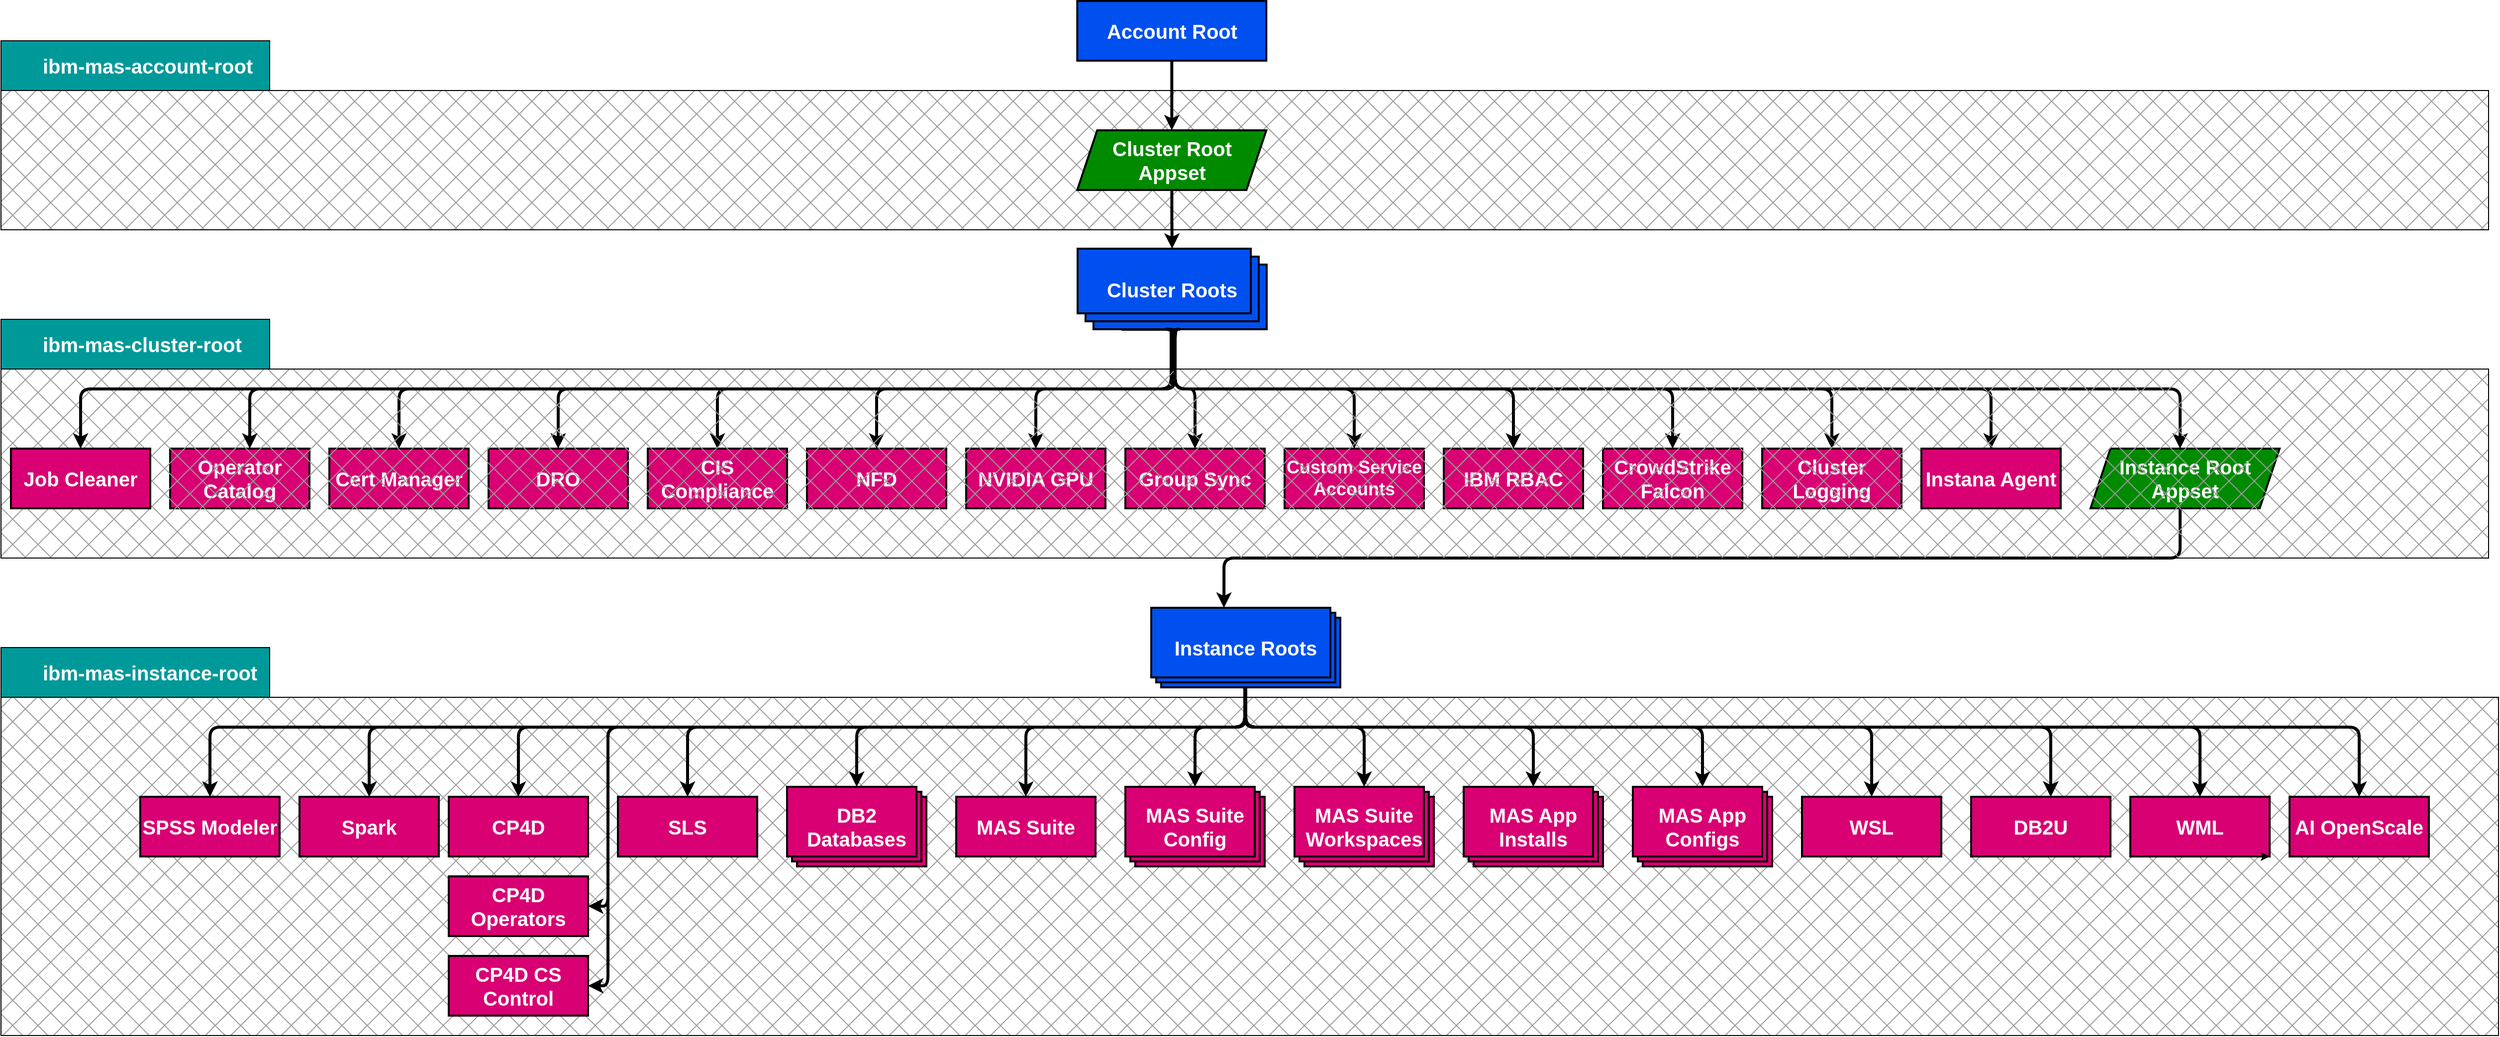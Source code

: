 <mxfile>
    <diagram id="ml8bYYsEtUAZJTW_Lftc" name="Page-1">
        <mxGraphModel dx="2625" dy="1191" grid="1" gridSize="10" guides="0" tooltips="1" connect="1" arrows="1" fold="1" page="0" pageScale="1" pageWidth="827" pageHeight="1169" background="#ffffff" math="0" shadow="0">
            <root>
                <mxCell id="0"/>
                <mxCell id="1" parent="0"/>
                <mxCell id="151" value="" style="rounded=0;whiteSpace=wrap;html=1;strokeColor=#000000;strokeWidth=1;fontSize=20;fillColor=#9C9C9C;fillStyle=cross-hatch;" parent="1" vertex="1">
                    <mxGeometry x="-450" y="750" width="2510" height="340" as="geometry"/>
                </mxCell>
                <mxCell id="160" value="" style="rounded=0;whiteSpace=wrap;html=1;strokeColor=#000000;strokeWidth=1;fontSize=20;fillColor=#9C9C9C;fillStyle=cross-hatch;" parent="1" vertex="1">
                    <mxGeometry x="-450" y="140" width="2500" height="140" as="geometry"/>
                </mxCell>
                <mxCell id="117" style="edgeStyle=orthogonalEdgeStyle;html=1;strokeWidth=3;orthogonal=1;strokeColor=#000000;" parent="1" source="2" target="3" edge="1">
                    <mxGeometry relative="1" as="geometry"/>
                </mxCell>
                <mxCell id="2" value="Account Root" style="rounded=0;whiteSpace=wrap;html=1;fillColor=#0050ef;fontColor=#ffffff;strokeColor=#000000;fontStyle=1;fontSize=20;strokeWidth=2;align=center;spacing=0;" parent="1" vertex="1">
                    <mxGeometry x="631.662" y="50" width="190" height="60" as="geometry"/>
                </mxCell>
                <mxCell id="116" style="edgeStyle=orthogonalEdgeStyle;html=1;strokeWidth=3;orthogonal=1;strokeColor=#000000;" parent="1" source="3" target="107" edge="1">
                    <mxGeometry relative="1" as="geometry"/>
                </mxCell>
                <mxCell id="3" value="Cluster Root Appset" style="shape=parallelogram;perimeter=parallelogramPerimeter;whiteSpace=wrap;html=1;fixedSize=1;fillColor=#008a00;fontColor=#ffffff;strokeColor=#000000;fontStyle=1;fontSize=20;strokeWidth=2;align=center;spacing=0;" parent="1" vertex="1">
                    <mxGeometry x="631.662" y="180" width="190" height="60" as="geometry"/>
                </mxCell>
                <mxCell id="134" style="edgeStyle=orthogonalEdgeStyle;html=1;strokeWidth=3;orthogonal=1;strokeColor=#000000;" parent="1" source="5" edge="1">
                    <mxGeometry relative="1" as="geometry">
                        <Array as="points">
                            <mxPoint x="1740" y="610"/>
                            <mxPoint x="779" y="610"/>
                        </Array>
                        <mxPoint x="779.067" y="660" as="targetPoint"/>
                    </mxGeometry>
                </mxCell>
                <mxCell id="5" value="Instance Root Appset" style="shape=parallelogram;perimeter=parallelogramPerimeter;whiteSpace=wrap;html=1;fixedSize=1;fillColor=#008a00;fontColor=#ffffff;strokeColor=#000000;fontStyle=1;fontSize=20;strokeWidth=2;align=center;spacing=0;" parent="1" vertex="1">
                    <mxGeometry x="1650" y="500" width="190" height="60" as="geometry"/>
                </mxCell>
                <mxCell id="11" value="Operator Catalog" style="rounded=0;whiteSpace=wrap;html=1;fillColor=#d80073;strokeColor=#000000;fontColor=#ffffff;fontStyle=1;fontSize=20;strokeWidth=2;align=center;spacing=0;" parent="1" vertex="1">
                    <mxGeometry x="-280" y="500" width="140" height="60" as="geometry"/>
                </mxCell>
                <mxCell id="13" value="Cert Manager" style="rounded=0;whiteSpace=wrap;html=1;fillColor=#d80073;strokeColor=#000000;fontColor=#ffffff;fontStyle=1;fontSize=20;strokeWidth=2;align=center;spacing=0;" parent="1" vertex="1">
                    <mxGeometry x="-120" y="500" width="140" height="60" as="geometry"/>
                </mxCell>
                <mxCell id="14" value="DRO" style="rounded=0;whiteSpace=wrap;html=1;fillColor=#d80073;strokeColor=#000000;fontColor=#ffffff;fontStyle=1;fontSize=20;strokeWidth=2;align=center;spacing=0;" parent="1" vertex="1">
                    <mxGeometry x="40" y="500" width="140" height="60" as="geometry"/>
                </mxCell>
                <mxCell id="15" value="CIS Compliance" style="rounded=0;whiteSpace=wrap;html=1;fillColor=#d80073;strokeColor=#000000;fontColor=#ffffff;fontStyle=1;fontSize=20;strokeWidth=2;align=center;spacing=0;" parent="1" vertex="1">
                    <mxGeometry x="200" y="500" width="140" height="60" as="geometry"/>
                </mxCell>
                <mxCell id="16" value="NFD" style="rounded=0;whiteSpace=wrap;html=1;fillColor=#d80073;strokeColor=#000000;fontColor=#ffffff;fontStyle=1;fontSize=20;strokeWidth=2;align=center;spacing=0;" parent="1" vertex="1">
                    <mxGeometry x="360" y="500" width="140" height="60" as="geometry"/>
                </mxCell>
                <mxCell id="17" value="DB2U" style="rounded=0;whiteSpace=wrap;html=1;fillColor=#d80073;strokeColor=#000000;fontColor=#ffffff;fontStyle=1;fontSize=20;strokeWidth=2;align=center;spacing=0;" parent="1" vertex="1">
                    <mxGeometry x="1530" y="850" width="140" height="60" as="geometry"/>
                </mxCell>
                <mxCell id="26" value="MAS Suite" style="rounded=0;whiteSpace=wrap;html=1;fillColor=#d80073;strokeColor=#000000;fontColor=#ffffff;fontStyle=1;fontSize=20;strokeWidth=2;align=center;spacing=0;" parent="1" vertex="1">
                    <mxGeometry x="510" y="850" width="140" height="60" as="geometry"/>
                </mxCell>
                <mxCell id="34" value="SLS" style="rounded=0;whiteSpace=wrap;html=1;fillColor=#d80073;strokeColor=#000000;fontColor=#ffffff;fontStyle=1;fontSize=20;strokeWidth=2;align=center;spacing=0;" parent="1" vertex="1">
                    <mxGeometry x="170" y="850" width="140" height="60" as="geometry"/>
                </mxCell>
                <mxCell id="50" value="CP4D" style="rounded=0;whiteSpace=wrap;html=1;fillColor=#d80073;strokeColor=#000000;fontColor=#ffffff;fontStyle=1;fontSize=20;strokeWidth=2;align=center;spacing=0;" parent="1" vertex="1">
                    <mxGeometry y="850" width="140" height="60" as="geometry"/>
                </mxCell>
                <mxCell id="118" style="edgeStyle=orthogonalEdgeStyle;html=1;strokeWidth=3;orthogonal=1;strokeColor=#000000;" parent="1" edge="1">
                    <mxGeometry relative="1" as="geometry">
                        <Array as="points">
                            <mxPoint x="730" y="380"/>
                            <mxPoint x="730" y="440"/>
                            <mxPoint x="-50" y="440"/>
                        </Array>
                        <mxPoint x="676.0" y="380" as="sourcePoint"/>
                        <mxPoint x="-50" y="500" as="targetPoint"/>
                    </mxGeometry>
                </mxCell>
                <mxCell id="119" style="edgeStyle=orthogonalEdgeStyle;html=1;strokeWidth=3;orthogonal=1;strokeColor=#000000;entryX=0.5;entryY=0;entryDx=0;entryDy=0;" parent="1" source="107" target="14" edge="1">
                    <mxGeometry relative="1" as="geometry">
                        <Array as="points">
                            <mxPoint x="726" y="440"/>
                            <mxPoint x="110" y="440"/>
                        </Array>
                    </mxGeometry>
                </mxCell>
                <mxCell id="120" style="edgeStyle=orthogonalEdgeStyle;html=1;strokeWidth=3;orthogonal=1;strokeColor=#000000;entryX=0.5;entryY=0;entryDx=0;entryDy=0;" parent="1" source="107" target="15" edge="1">
                    <mxGeometry relative="1" as="geometry">
                        <Array as="points">
                            <mxPoint x="726" y="440"/>
                            <mxPoint x="270" y="440"/>
                        </Array>
                    </mxGeometry>
                </mxCell>
                <mxCell id="121" style="edgeStyle=orthogonalEdgeStyle;html=1;strokeWidth=3;orthogonal=1;strokeColor=#000000;entryX=0.5;entryY=0;entryDx=0;entryDy=0;" parent="1" source="107" target="16" edge="1">
                    <mxGeometry relative="1" as="geometry">
                        <Array as="points">
                            <mxPoint x="727" y="440"/>
                            <mxPoint x="430" y="440"/>
                        </Array>
                    </mxGeometry>
                </mxCell>
                <mxCell id="122" style="edgeStyle=orthogonalEdgeStyle;html=1;strokeWidth=3;orthogonal=1;strokeColor=#000000;entryX=0.5;entryY=0;entryDx=0;entryDy=0;" parent="1" source="107" target="WCPXIc9LmJP7Mr7B8AD5-181" edge="1">
                    <mxGeometry relative="1" as="geometry">
                        <Array as="points">
                            <mxPoint x="726" y="440"/>
                            <mxPoint x="590" y="440"/>
                        </Array>
                    </mxGeometry>
                </mxCell>
                <mxCell id="124" style="edgeStyle=orthogonalEdgeStyle;html=1;strokeWidth=3;orthogonal=1;strokeColor=#000000;" parent="1" target="5" edge="1">
                    <mxGeometry relative="1" as="geometry">
                        <Array as="points">
                            <mxPoint x="730" y="379"/>
                            <mxPoint x="730" y="440"/>
                            <mxPoint x="1740" y="440"/>
                        </Array>
                        <mxPoint x="704" y="379" as="sourcePoint"/>
                    </mxGeometry>
                </mxCell>
                <mxCell id="107" value="&lt;span style=&quot;color: rgb(255, 255, 255); font-family: Helvetica; font-size: 20px; font-style: normal; font-variant-ligatures: normal; font-variant-caps: normal; letter-spacing: normal; orphans: 2; text-indent: 0px; text-transform: none; widows: 2; word-spacing: 0px; -webkit-text-stroke-width: 0px; text-decoration-thickness: initial; text-decoration-style: initial; text-decoration-color: initial; float: none; display: inline !important;&quot;&gt;Cluster Roots&lt;/span&gt;" style="verticalLabelPosition=middle;verticalAlign=middle;html=1;shape=mxgraph.basic.layered_rect;dx=15.94;outlineConnect=0;fillColor=#0050ef;fontColor=#ffffff;strokeColor=#000000;labelPosition=center;align=center;labelBackgroundColor=none;whiteSpace=wrap;horizontal=1;fontStyle=1;fontSize=20;strokeWidth=2;spacing=0;" parent="1" vertex="1">
                    <mxGeometry x="632" y="299" width="190" height="81" as="geometry"/>
                </mxCell>
                <mxCell id="136" style="edgeStyle=orthogonalEdgeStyle;html=1;strokeWidth=3;orthogonal=1;strokeColor=#000000;" parent="1" source="125" target="34" edge="1">
                    <mxGeometry relative="1" as="geometry">
                        <Array as="points">
                            <mxPoint x="801" y="780"/>
                            <mxPoint x="240" y="780"/>
                        </Array>
                    </mxGeometry>
                </mxCell>
                <mxCell id="137" style="edgeStyle=orthogonalEdgeStyle;html=1;strokeWidth=3;orthogonal=1;strokeColor=#000000;" parent="1" source="125" target="129" edge="1">
                    <mxGeometry relative="1" as="geometry">
                        <Array as="points">
                            <mxPoint x="801" y="780"/>
                            <mxPoint x="410" y="780"/>
                        </Array>
                    </mxGeometry>
                </mxCell>
                <mxCell id="138" style="edgeStyle=orthogonalEdgeStyle;html=1;strokeWidth=3;orthogonal=1;strokeColor=#000000;" parent="1" source="125" target="26" edge="1">
                    <mxGeometry relative="1" as="geometry">
                        <Array as="points">
                            <mxPoint x="801" y="780"/>
                            <mxPoint x="580" y="780"/>
                        </Array>
                    </mxGeometry>
                </mxCell>
                <mxCell id="139" style="edgeStyle=orthogonalEdgeStyle;html=1;strokeWidth=3;orthogonal=1;strokeColor=#000000;" parent="1" source="125" target="130" edge="1">
                    <mxGeometry relative="1" as="geometry">
                        <Array as="points">
                            <mxPoint x="801" y="780"/>
                            <mxPoint x="750" y="780"/>
                        </Array>
                    </mxGeometry>
                </mxCell>
                <mxCell id="140" style="edgeStyle=orthogonalEdgeStyle;html=1;strokeWidth=3;orthogonal=1;strokeColor=#000000;" parent="1" source="125" target="131" edge="1">
                    <mxGeometry relative="1" as="geometry">
                        <Array as="points">
                            <mxPoint x="801" y="780"/>
                            <mxPoint x="920" y="780"/>
                        </Array>
                    </mxGeometry>
                </mxCell>
                <mxCell id="141" style="edgeStyle=orthogonalEdgeStyle;html=1;strokeWidth=3;orthogonal=1;strokeColor=#000000;" parent="1" source="125" target="132" edge="1">
                    <mxGeometry relative="1" as="geometry">
                        <Array as="points">
                            <mxPoint x="801" y="780"/>
                            <mxPoint x="1090" y="780"/>
                        </Array>
                    </mxGeometry>
                </mxCell>
                <mxCell id="142" style="edgeStyle=orthogonalEdgeStyle;html=1;strokeWidth=3;orthogonal=1;strokeColor=#000000;" parent="1" source="125" target="133" edge="1">
                    <mxGeometry relative="1" as="geometry">
                        <Array as="points">
                            <mxPoint x="801" y="780"/>
                            <mxPoint x="1260" y="780"/>
                        </Array>
                    </mxGeometry>
                </mxCell>
                <mxCell id="145" style="edgeStyle=orthogonalEdgeStyle;html=1;strokeColor=#000000;strokeWidth=3;fontSize=20;orthogonal=1;" parent="1" source="125" target="143" edge="1">
                    <mxGeometry relative="1" as="geometry">
                        <Array as="points">
                            <mxPoint x="801" y="780"/>
                            <mxPoint x="1430" y="780"/>
                        </Array>
                    </mxGeometry>
                </mxCell>
                <mxCell id="WCPXIc9LmJP7Mr7B8AD5-185" style="edgeStyle=orthogonalEdgeStyle;rounded=1;orthogonalLoop=1;jettySize=auto;html=1;entryX=1;entryY=0.5;entryDx=0;entryDy=0;strokeWidth=3;curved=0;" parent="1" target="WCPXIc9LmJP7Mr7B8AD5-183" edge="1">
                    <mxGeometry relative="1" as="geometry">
                        <Array as="points">
                            <mxPoint x="800" y="740"/>
                            <mxPoint x="800" y="780"/>
                            <mxPoint x="160" y="780"/>
                            <mxPoint x="160" y="960"/>
                        </Array>
                        <mxPoint x="800" y="740" as="sourcePoint"/>
                    </mxGeometry>
                </mxCell>
                <mxCell id="WCPXIc9LmJP7Mr7B8AD5-186" style="edgeStyle=orthogonalEdgeStyle;rounded=1;orthogonalLoop=1;jettySize=auto;html=1;entryX=1;entryY=0.5;entryDx=0;entryDy=0;strokeWidth=3;curved=0;" parent="1" source="125" target="WCPXIc9LmJP7Mr7B8AD5-184" edge="1">
                    <mxGeometry relative="1" as="geometry">
                        <Array as="points">
                            <mxPoint x="800" y="780"/>
                            <mxPoint x="160" y="780"/>
                            <mxPoint x="160" y="1040"/>
                        </Array>
                    </mxGeometry>
                </mxCell>
                <mxCell id="125" value="Instance Roots" style="verticalLabelPosition=middle;verticalAlign=middle;html=1;shape=mxgraph.basic.layered_rect;dx=10;outlineConnect=0;fillColor=#0050ef;fontColor=#ffffff;strokeColor=#000000;labelPosition=center;align=center;labelBackgroundColor=none;whiteSpace=wrap;horizontal=1;fontStyle=1;fontSize=20;strokeWidth=2;spacing=0;" parent="1" vertex="1">
                    <mxGeometry x="706" y="660" width="190" height="80" as="geometry"/>
                </mxCell>
                <mxCell id="129" value="DB2 Databases" style="verticalLabelPosition=middle;verticalAlign=middle;html=1;shape=mxgraph.basic.layered_rect;dx=10;outlineConnect=0;fillColor=#d80073;fontColor=#ffffff;strokeColor=#000000;labelPosition=center;align=center;labelBackgroundColor=none;whiteSpace=wrap;horizontal=1;strokeWidth=2;fontStyle=1;fontSize=20;spacing=0;" parent="1" vertex="1">
                    <mxGeometry x="340" y="840" width="140" height="80" as="geometry"/>
                </mxCell>
                <mxCell id="130" value="MAS Suite Config" style="verticalLabelPosition=middle;verticalAlign=middle;html=1;shape=mxgraph.basic.layered_rect;dx=10;outlineConnect=0;fillColor=#d80073;fontColor=#ffffff;strokeColor=#000000;labelPosition=center;align=center;labelBackgroundColor=none;whiteSpace=wrap;horizontal=1;fontStyle=1;fontSize=20;strokeWidth=2;spacing=0;" parent="1" vertex="1">
                    <mxGeometry x="680" y="840" width="140" height="80" as="geometry"/>
                </mxCell>
                <mxCell id="131" value="MAS Suite Workspaces" style="verticalLabelPosition=middle;verticalAlign=middle;html=1;shape=mxgraph.basic.layered_rect;dx=10;outlineConnect=0;fillColor=#d80073;fontColor=#ffffff;strokeColor=#000000;labelPosition=center;align=center;labelBackgroundColor=none;whiteSpace=wrap;horizontal=1;fontStyle=1;fontSize=20;strokeWidth=2;spacing=0;" parent="1" vertex="1">
                    <mxGeometry x="850" y="840" width="140" height="80" as="geometry"/>
                </mxCell>
                <mxCell id="132" value="MAS App Installs" style="verticalLabelPosition=middle;verticalAlign=middle;html=1;shape=mxgraph.basic.layered_rect;dx=10;outlineConnect=0;fillColor=#d80073;fontColor=#ffffff;strokeColor=#000000;labelPosition=center;align=center;labelBackgroundColor=none;whiteSpace=wrap;horizontal=1;fontStyle=1;fontSize=20;strokeWidth=2;spacing=0;" parent="1" vertex="1">
                    <mxGeometry x="1020" y="840" width="140" height="80" as="geometry"/>
                </mxCell>
                <mxCell id="133" value="MAS App Configs" style="verticalLabelPosition=middle;verticalAlign=middle;html=1;shape=mxgraph.basic.layered_rect;dx=10;outlineConnect=0;fillColor=#d80073;fontColor=#ffffff;strokeColor=#000000;labelPosition=center;align=center;labelBackgroundColor=none;whiteSpace=wrap;horizontal=1;fontStyle=1;fontSize=20;strokeWidth=2;spacing=0;" parent="1" vertex="1">
                    <mxGeometry x="1190" y="840" width="140" height="80" as="geometry"/>
                </mxCell>
                <mxCell id="143" value="WSL" style="rounded=0;whiteSpace=wrap;html=1;fillColor=#d80073;strokeColor=#000000;fontColor=#ffffff;fontStyle=1;fontSize=20;strokeWidth=2;align=center;spacing=0;" parent="1" vertex="1">
                    <mxGeometry x="1360" y="850" width="140" height="60" as="geometry"/>
                </mxCell>
                <mxCell id="152" value="" style="edgeStyle=orthogonalEdgeStyle;html=1;strokeWidth=3;orthogonal=1;strokeColor=#000000;endArrow=none;" parent="1" source="125" target="151" edge="1">
                    <mxGeometry relative="1" as="geometry">
                        <Array as="points">
                            <mxPoint x="801" y="780"/>
                        </Array>
                        <mxPoint x="801.048" y="740" as="sourcePoint"/>
                        <mxPoint x="70" y="850" as="targetPoint"/>
                    </mxGeometry>
                </mxCell>
                <mxCell id="162" value="&lt;font style=&quot;font-size: 20px;&quot;&gt;ibm-mas-account-root&lt;/font&gt;" style="rounded=0;whiteSpace=wrap;html=1;fillColor=#009999;strokeColor=#000000;fontSize=36;fontColor=#ffffff;strokeWidth=1;fontStyle=1;spacingLeft=42;align=left;spacing=0;verticalAlign=middle;spacingTop=-11;fillStyle=solid;" parent="1" vertex="1">
                    <mxGeometry x="-450" y="90" width="270" height="50" as="geometry"/>
                </mxCell>
                <mxCell id="163" value="" style="shape=image;verticalLabelPosition=bottom;labelBackgroundColor=default;verticalAlign=top;aspect=fixed;imageAspect=0;image=https://helm.sh/img/helm.svg;" parent="1" vertex="1">
                    <mxGeometry x="-440" y="100" width="25.99" height="30" as="geometry"/>
                </mxCell>
                <mxCell id="148" value="&lt;font style=&quot;font-size: 20px;&quot;&gt;ibm-mas-cluster-root&lt;/font&gt;" style="rounded=0;whiteSpace=wrap;html=1;fillColor=#009999;strokeColor=#000000;fontSize=36;fontColor=#ffffff;strokeWidth=1;fontStyle=1;spacingLeft=42;align=left;spacing=0;verticalAlign=middle;spacingTop=-11;fillStyle=solid;" parent="1" vertex="1">
                    <mxGeometry x="-450" y="370" width="270" height="50" as="geometry"/>
                </mxCell>
                <mxCell id="149" value="" style="shape=image;verticalLabelPosition=bottom;labelBackgroundColor=default;verticalAlign=top;aspect=fixed;imageAspect=0;image=https://helm.sh/img/helm.svg;" parent="1" vertex="1">
                    <mxGeometry x="-440" y="380" width="25.99" height="30" as="geometry"/>
                </mxCell>
                <mxCell id="158" value="&lt;font style=&quot;font-size: 20px;&quot;&gt;ibm-mas-instance-root&lt;/font&gt;" style="rounded=0;whiteSpace=wrap;html=1;fillColor=#009999;strokeColor=#000000;fontSize=36;fontColor=#ffffff;strokeWidth=1;fontStyle=1;spacingLeft=42;align=left;spacing=0;verticalAlign=middle;spacingTop=-11;fillStyle=solid;" parent="1" vertex="1">
                    <mxGeometry x="-450" y="700" width="270" height="50" as="geometry"/>
                </mxCell>
                <mxCell id="159" value="" style="shape=image;verticalLabelPosition=bottom;labelBackgroundColor=default;verticalAlign=top;aspect=fixed;imageAspect=0;image=https://helm.sh/img/helm.svg;" parent="1" vertex="1">
                    <mxGeometry x="-440" y="710" width="25.99" height="30" as="geometry"/>
                </mxCell>
                <mxCell id="165" style="edgeStyle=orthogonalEdgeStyle;html=1;strokeColor=#000000;strokeWidth=3;fontSize=20;orthogonal=1;" parent="1" source="125" target="17" edge="1">
                    <mxGeometry relative="1" as="geometry">
                        <Array as="points">
                            <mxPoint x="800" y="780"/>
                            <mxPoint x="1610" y="780"/>
                        </Array>
                        <mxPoint x="811" y="750" as="sourcePoint"/>
                        <mxPoint x="1440" y="860" as="targetPoint"/>
                    </mxGeometry>
                </mxCell>
                <mxCell id="166" style="edgeStyle=orthogonalEdgeStyle;html=1;strokeWidth=3;orthogonal=1;strokeColor=#000000;" parent="1" source="125" target="50" edge="1">
                    <mxGeometry relative="1" as="geometry">
                        <Array as="points">
                            <mxPoint x="800" y="780"/>
                            <mxPoint x="70" y="780"/>
                        </Array>
                        <mxPoint x="811" y="750" as="sourcePoint"/>
                        <mxPoint x="590" y="860" as="targetPoint"/>
                    </mxGeometry>
                </mxCell>
                <mxCell id="170" value="WML" style="rounded=0;whiteSpace=wrap;html=1;fillColor=#d80073;strokeColor=#000000;fontColor=#ffffff;fontStyle=1;fontSize=20;strokeWidth=2;align=center;spacing=0;" parent="1" vertex="1">
                    <mxGeometry x="1690" y="850" width="140" height="60" as="geometry"/>
                </mxCell>
                <mxCell id="171" value="AI OpenScale" style="rounded=0;whiteSpace=wrap;html=1;fillColor=#d80073;strokeColor=#000000;fontColor=#ffffff;fontStyle=1;fontSize=20;strokeWidth=2;align=center;spacing=0;" parent="1" vertex="1">
                    <mxGeometry x="1850" y="850" width="140" height="60" as="geometry"/>
                </mxCell>
                <mxCell id="174" style="edgeStyle=orthogonalEdgeStyle;html=1;strokeColor=#000000;strokeWidth=3;fontSize=20;orthogonal=1;" parent="1" edge="1">
                    <mxGeometry relative="1" as="geometry">
                        <Array as="points">
                            <mxPoint x="800" y="780"/>
                            <mxPoint x="1610" y="780"/>
                        </Array>
                        <mxPoint x="800" y="740" as="sourcePoint"/>
                        <mxPoint x="1610" y="850" as="targetPoint"/>
                    </mxGeometry>
                </mxCell>
                <mxCell id="175" style="edgeStyle=orthogonalEdgeStyle;html=1;strokeColor=#000000;strokeWidth=3;fontSize=20;orthogonal=1;" parent="1" edge="1">
                    <mxGeometry relative="1" as="geometry">
                        <Array as="points">
                            <mxPoint x="800" y="740"/>
                            <mxPoint x="800" y="780"/>
                            <mxPoint x="1760" y="780"/>
                        </Array>
                        <mxPoint x="800" y="760" as="sourcePoint"/>
                        <mxPoint x="1760" y="850" as="targetPoint"/>
                    </mxGeometry>
                </mxCell>
                <mxCell id="176" style="edgeStyle=none;html=1;exitX=0.5;exitY=1;exitDx=0;exitDy=0;entryX=1;entryY=1;entryDx=0;entryDy=0;" parent="1" source="170" target="170" edge="1">
                    <mxGeometry relative="1" as="geometry"/>
                </mxCell>
                <mxCell id="177" style="edgeStyle=orthogonalEdgeStyle;html=1;strokeColor=#000000;strokeWidth=3;fontSize=20;orthogonal=1;" parent="1" edge="1">
                    <mxGeometry relative="1" as="geometry">
                        <Array as="points">
                            <mxPoint x="800" y="780"/>
                            <mxPoint x="1920" y="780"/>
                        </Array>
                        <mxPoint x="800" y="740" as="sourcePoint"/>
                        <mxPoint x="1920" y="850" as="targetPoint"/>
                    </mxGeometry>
                </mxCell>
                <mxCell id="178" value="Spark" style="rounded=0;whiteSpace=wrap;html=1;fillColor=#d80073;strokeColor=#000000;fontColor=#ffffff;fontStyle=1;fontSize=20;strokeWidth=2;align=center;spacing=0;" parent="1" vertex="1">
                    <mxGeometry x="-150" y="850" width="140" height="60" as="geometry"/>
                </mxCell>
                <mxCell id="179" value="SPSS Modeler" style="rounded=0;whiteSpace=wrap;html=1;fillColor=#d80073;strokeColor=#000000;fontColor=#ffffff;fontStyle=1;fontSize=20;strokeWidth=2;align=center;spacing=0;" parent="1" vertex="1">
                    <mxGeometry x="-310" y="850" width="140" height="60" as="geometry"/>
                </mxCell>
                <mxCell id="180" style="edgeStyle=orthogonalEdgeStyle;html=1;strokeWidth=3;orthogonal=1;strokeColor=#000000;" parent="1" edge="1">
                    <mxGeometry relative="1" as="geometry">
                        <Array as="points">
                            <mxPoint x="800" y="740"/>
                            <mxPoint x="800" y="780"/>
                            <mxPoint x="-240" y="780"/>
                        </Array>
                        <mxPoint x="800" y="740" as="sourcePoint"/>
                        <mxPoint x="-240" y="850" as="targetPoint"/>
                    </mxGeometry>
                </mxCell>
                <mxCell id="181" style="edgeStyle=orthogonalEdgeStyle;html=1;strokeWidth=3;orthogonal=1;strokeColor=#000000;" parent="1" edge="1">
                    <mxGeometry relative="1" as="geometry">
                        <Array as="points">
                            <mxPoint x="800" y="740"/>
                            <mxPoint x="800" y="780"/>
                            <mxPoint x="-80" y="780"/>
                        </Array>
                        <mxPoint x="800" y="750" as="sourcePoint"/>
                        <mxPoint x="-80" y="850" as="targetPoint"/>
                    </mxGeometry>
                </mxCell>
                <mxCell id="WCPXIc9LmJP7Mr7B8AD5-181" value="NVIDIA GPU" style="rounded=0;whiteSpace=wrap;html=1;fillColor=#d80073;strokeColor=#000000;fontColor=#ffffff;fontStyle=1;fontSize=20;strokeWidth=2;align=center;spacing=0;" parent="1" vertex="1">
                    <mxGeometry x="520" y="500" width="140" height="60" as="geometry"/>
                </mxCell>
                <mxCell id="WCPXIc9LmJP7Mr7B8AD5-183" value="CP4D Operators" style="rounded=0;whiteSpace=wrap;html=1;fillColor=#d80073;strokeColor=#000000;fontColor=#ffffff;fontStyle=1;fontSize=20;strokeWidth=2;align=center;spacing=0;" parent="1" vertex="1">
                    <mxGeometry y="930" width="140" height="60" as="geometry"/>
                </mxCell>
                <mxCell id="WCPXIc9LmJP7Mr7B8AD5-184" value="CP4D CS Control" style="rounded=0;whiteSpace=wrap;html=1;fillColor=#d80073;strokeColor=#000000;fontColor=#ffffff;fontStyle=1;fontSize=20;strokeWidth=2;align=center;spacing=0;" parent="1" vertex="1">
                    <mxGeometry y="1010" width="140" height="60" as="geometry"/>
                </mxCell>
                <mxCell id="2ge-qGCwmwGJbEV4CsZ1-181" value="Custom Service Accounts" style="rounded=0;whiteSpace=wrap;fillColor=#d80073;strokeColor=#000000;fontColor=#FFFFFF;fontStyle=1;fontSize=18;strokeWidth=2;align=center;spacing=0;labelBorderColor=none;html=1;" parent="1" vertex="1">
                    <mxGeometry x="840" y="500" width="140" height="60" as="geometry"/>
                </mxCell>
                <mxCell id="Oq5OPkyUyvFc9IJOZWid-187" value="Group Sync" style="rounded=0;whiteSpace=wrap;html=1;fillColor=#d80073;strokeColor=#000000;fontColor=#ffffff;fontStyle=1;fontSize=20;strokeWidth=2;align=center;spacing=0;" parent="1" vertex="1">
                    <mxGeometry x="680" y="500" width="140" height="60" as="geometry"/>
                </mxCell>
                <mxCell id="Oq5OPkyUyvFc9IJOZWid-188" value="IBM RBAC" style="rounded=0;whiteSpace=wrap;html=1;fillColor=#d80073;strokeColor=#000000;fontColor=#ffffff;fontStyle=1;fontSize=20;strokeWidth=2;align=center;spacing=0;" parent="1" vertex="1">
                    <mxGeometry x="1000" y="500" width="140" height="60" as="geometry"/>
                </mxCell>
                <mxCell id="XvPbVhUA4EUWTuD7yNFU-181" value="CrowdStrike Falcon" style="rounded=0;whiteSpace=wrap;html=1;fillColor=#d80073;strokeColor=#000000;fontColor=#ffffff;fontStyle=1;fontSize=20;strokeWidth=2;align=center;spacing=0;" parent="1" vertex="1">
                    <mxGeometry x="1160" y="500" width="140" height="60" as="geometry"/>
                </mxCell>
                <mxCell id="XvPbVhUA4EUWTuD7yNFU-182" value="Cluster Logging" style="rounded=0;whiteSpace=wrap;html=1;fillColor=#d80073;strokeColor=#000000;fontColor=#ffffff;fontStyle=1;fontSize=20;strokeWidth=2;align=center;spacing=0;" parent="1" vertex="1">
                    <mxGeometry x="1320" y="500" width="140" height="60" as="geometry"/>
                </mxCell>
                <mxCell id="XvPbVhUA4EUWTuD7yNFU-185" style="edgeStyle=orthogonalEdgeStyle;html=1;strokeWidth=3;orthogonal=1;strokeColor=#000000;" parent="1" edge="1">
                    <mxGeometry relative="1" as="geometry">
                        <Array as="points">
                            <mxPoint x="730" y="380"/>
                            <mxPoint x="730" y="440"/>
                            <mxPoint x="750" y="440"/>
                        </Array>
                        <mxPoint x="730" y="390" as="sourcePoint"/>
                        <mxPoint x="750" y="500" as="targetPoint"/>
                    </mxGeometry>
                </mxCell>
                <mxCell id="XvPbVhUA4EUWTuD7yNFU-187" style="edgeStyle=orthogonalEdgeStyle;html=1;strokeWidth=3;orthogonal=1;strokeColor=#000000;" parent="1" edge="1">
                    <mxGeometry relative="1" as="geometry">
                        <Array as="points">
                            <mxPoint x="730" y="380"/>
                            <mxPoint x="730" y="440"/>
                            <mxPoint x="1230" y="440"/>
                        </Array>
                        <mxPoint x="720" y="380" as="sourcePoint"/>
                        <mxPoint x="1230" y="500" as="targetPoint"/>
                    </mxGeometry>
                </mxCell>
                <mxCell id="XvPbVhUA4EUWTuD7yNFU-189" style="edgeStyle=orthogonalEdgeStyle;html=1;strokeWidth=3;orthogonal=1;strokeColor=#000000;" parent="1" edge="1">
                    <mxGeometry relative="1" as="geometry">
                        <Array as="points">
                            <mxPoint x="730" y="380"/>
                            <mxPoint x="730" y="440"/>
                            <mxPoint x="910" y="440"/>
                        </Array>
                        <mxPoint x="730" y="380" as="sourcePoint"/>
                        <mxPoint x="910" y="500" as="targetPoint"/>
                    </mxGeometry>
                </mxCell>
                <mxCell id="XvPbVhUA4EUWTuD7yNFU-190" style="edgeStyle=orthogonalEdgeStyle;html=1;strokeWidth=3;orthogonal=1;strokeColor=#000000;" parent="1" edge="1">
                    <mxGeometry relative="1" as="geometry">
                        <Array as="points">
                            <mxPoint x="730" y="380"/>
                            <mxPoint x="730" y="440"/>
                            <mxPoint x="1390" y="440"/>
                        </Array>
                        <mxPoint x="730" y="380" as="sourcePoint"/>
                        <mxPoint x="1390" y="500" as="targetPoint"/>
                    </mxGeometry>
                </mxCell>
                <mxCell id="XvPbVhUA4EUWTuD7yNFU-191" style="edgeStyle=orthogonalEdgeStyle;html=1;strokeWidth=3;orthogonal=1;strokeColor=#000000;exitX=0;exitY=0;exitDx=102.97;exitDy=81;exitPerimeter=0;" parent="1" source="107" edge="1">
                    <mxGeometry relative="1" as="geometry">
                        <Array as="points">
                            <mxPoint x="730" y="380"/>
                            <mxPoint x="730" y="440"/>
                            <mxPoint x="1550" y="440"/>
                        </Array>
                        <mxPoint x="890" y="380" as="sourcePoint"/>
                        <mxPoint x="1550" y="500" as="targetPoint"/>
                    </mxGeometry>
                </mxCell>
                <mxCell id="146" value="" style="rounded=0;whiteSpace=wrap;html=1;strokeColor=#000000;strokeWidth=1;fontSize=20;fillColor=#9C9C9C;fillStyle=cross-hatch;" parent="1" vertex="1">
                    <mxGeometry x="-450" y="420" width="2500" height="190" as="geometry"/>
                </mxCell>
                <mxCell id="-wIrcGdv7ZLGd_BOV_Xi-182" style="edgeStyle=orthogonalEdgeStyle;html=1;strokeWidth=3;orthogonal=1;strokeColor=#000000;exitX=0;exitY=0;exitDx=102.97;exitDy=81;exitPerimeter=0;" parent="1" source="107" edge="1">
                    <mxGeometry relative="1" as="geometry">
                        <Array as="points">
                            <mxPoint x="730" y="380"/>
                            <mxPoint x="730" y="440"/>
                            <mxPoint x="-200" y="440"/>
                        </Array>
                        <mxPoint x="526.0" y="380" as="sourcePoint"/>
                        <mxPoint x="-200" y="500" as="targetPoint"/>
                    </mxGeometry>
                </mxCell>
                <mxCell id="-wIrcGdv7ZLGd_BOV_Xi-183" style="edgeStyle=orthogonalEdgeStyle;html=1;strokeWidth=3;orthogonal=1;strokeColor=#000000;exitX=0;exitY=0;exitDx=102.97;exitDy=81;exitPerimeter=0;" parent="1" source="107" edge="1">
                    <mxGeometry relative="1" as="geometry">
                        <Array as="points">
                            <mxPoint x="730" y="380"/>
                            <mxPoint x="730" y="440"/>
                            <mxPoint x="1070" y="440"/>
                        </Array>
                        <mxPoint x="560" y="380" as="sourcePoint"/>
                        <mxPoint x="1070" y="500" as="targetPoint"/>
                    </mxGeometry>
                </mxCell>
                <mxCell id="-wIrcGdv7ZLGd_BOV_Xi-184" value="Instana Agent" style="rounded=0;whiteSpace=wrap;html=1;fillColor=#d80073;strokeColor=#000000;fontColor=#ffffff;fontStyle=1;fontSize=20;strokeWidth=2;align=center;spacing=0;" parent="1" vertex="1">
                    <mxGeometry x="1480" y="500" width="140" height="60" as="geometry"/>
                </mxCell>
                <mxCell id="182" value="Job Cleaner" style="rounded=0;whiteSpace=wrap;html=1;fillColor=#d80073;strokeColor=#000000;fontColor=#ffffff;fontStyle=1;fontSize=20;strokeWidth=2;align=center;spacing=0;" vertex="1" parent="1">
                    <mxGeometry x="-440" y="500" width="140" height="60" as="geometry"/>
                </mxCell>
                <mxCell id="184" style="edgeStyle=orthogonalEdgeStyle;html=1;strokeWidth=3;orthogonal=1;strokeColor=#000000;" edge="1" parent="1" target="182">
                    <mxGeometry relative="1" as="geometry">
                        <Array as="points">
                            <mxPoint x="730" y="440"/>
                            <mxPoint x="-370" y="440"/>
                        </Array>
                        <mxPoint x="730" y="380" as="sourcePoint"/>
                        <mxPoint x="-190" y="510" as="targetPoint"/>
                    </mxGeometry>
                </mxCell>
            </root>
        </mxGraphModel>
    </diagram>
</mxfile>